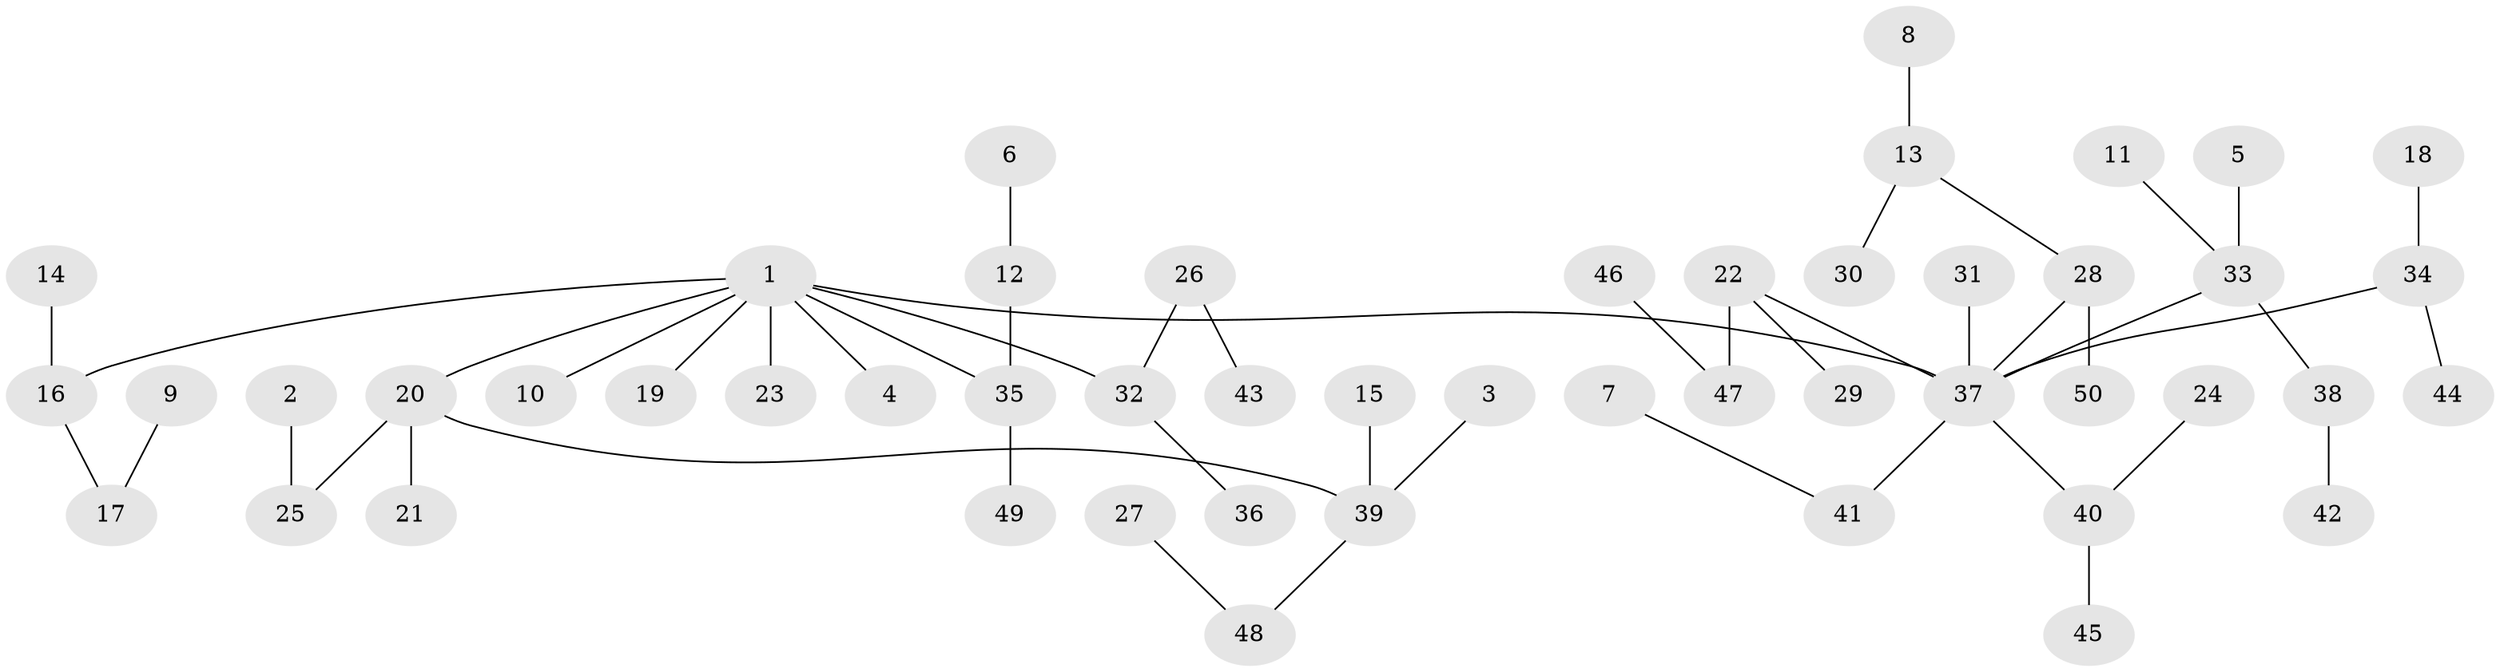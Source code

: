 // original degree distribution, {6: 0.030303030303030304, 4: 0.06060606060606061, 3: 0.12121212121212122, 5: 0.050505050505050504, 2: 0.20202020202020202, 1: 0.5353535353535354}
// Generated by graph-tools (version 1.1) at 2025/26/03/09/25 03:26:30]
// undirected, 50 vertices, 49 edges
graph export_dot {
graph [start="1"]
  node [color=gray90,style=filled];
  1;
  2;
  3;
  4;
  5;
  6;
  7;
  8;
  9;
  10;
  11;
  12;
  13;
  14;
  15;
  16;
  17;
  18;
  19;
  20;
  21;
  22;
  23;
  24;
  25;
  26;
  27;
  28;
  29;
  30;
  31;
  32;
  33;
  34;
  35;
  36;
  37;
  38;
  39;
  40;
  41;
  42;
  43;
  44;
  45;
  46;
  47;
  48;
  49;
  50;
  1 -- 4 [weight=1.0];
  1 -- 10 [weight=1.0];
  1 -- 16 [weight=1.0];
  1 -- 19 [weight=1.0];
  1 -- 20 [weight=1.0];
  1 -- 23 [weight=1.0];
  1 -- 32 [weight=1.0];
  1 -- 35 [weight=1.0];
  1 -- 37 [weight=1.0];
  2 -- 25 [weight=1.0];
  3 -- 39 [weight=1.0];
  5 -- 33 [weight=1.0];
  6 -- 12 [weight=1.0];
  7 -- 41 [weight=1.0];
  8 -- 13 [weight=1.0];
  9 -- 17 [weight=1.0];
  11 -- 33 [weight=1.0];
  12 -- 35 [weight=1.0];
  13 -- 28 [weight=1.0];
  13 -- 30 [weight=1.0];
  14 -- 16 [weight=1.0];
  15 -- 39 [weight=1.0];
  16 -- 17 [weight=1.0];
  18 -- 34 [weight=1.0];
  20 -- 21 [weight=1.0];
  20 -- 25 [weight=1.0];
  20 -- 39 [weight=1.0];
  22 -- 29 [weight=1.0];
  22 -- 37 [weight=1.0];
  22 -- 47 [weight=1.0];
  24 -- 40 [weight=1.0];
  26 -- 32 [weight=1.0];
  26 -- 43 [weight=1.0];
  27 -- 48 [weight=1.0];
  28 -- 37 [weight=1.0];
  28 -- 50 [weight=1.0];
  31 -- 37 [weight=1.0];
  32 -- 36 [weight=1.0];
  33 -- 37 [weight=1.0];
  33 -- 38 [weight=1.0];
  34 -- 37 [weight=1.0];
  34 -- 44 [weight=1.0];
  35 -- 49 [weight=1.0];
  37 -- 40 [weight=1.0];
  37 -- 41 [weight=1.0];
  38 -- 42 [weight=1.0];
  39 -- 48 [weight=1.0];
  40 -- 45 [weight=1.0];
  46 -- 47 [weight=1.0];
}
